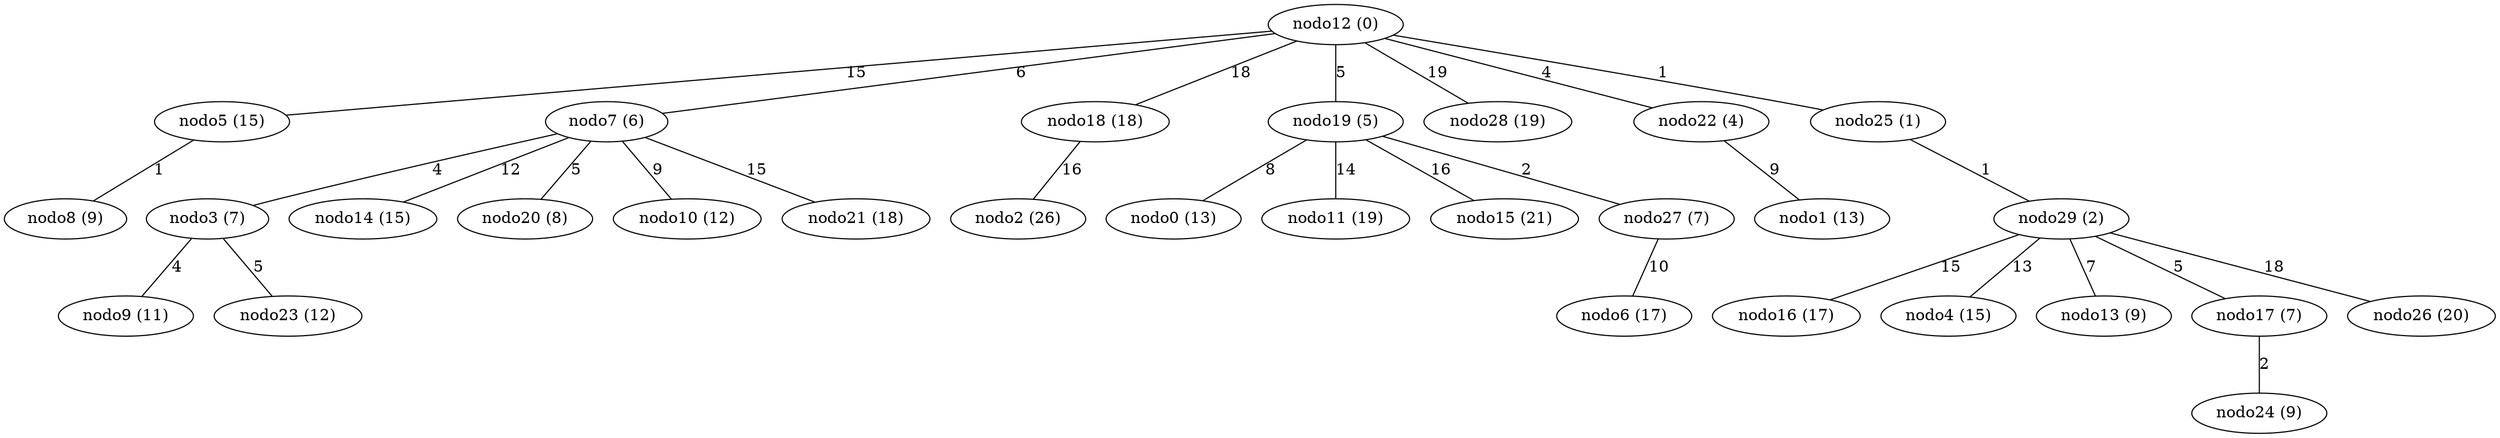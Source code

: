 graph X {
 12 [label="nodo12 (0)"];
 5 [label="nodo5 (15)"];
 7 [label="nodo7 (6)"];
 18 [label="nodo18 (18)"];
 19 [label="nodo19 (5)"];
 28 [label="nodo28 (19)"];
 22 [label="nodo22 (4)"];
 25 [label="nodo25 (1)"];
 29 [label="nodo29 (2)"];
 16 [label="nodo16 (17)"];
 4 [label="nodo4 (15)"];
 13 [label="nodo13 (9)"];
 17 [label="nodo17 (7)"];
 26 [label="nodo26 (20)"];
 3 [label="nodo3 (7)"];
 14 [label="nodo14 (15)"];
 20 [label="nodo20 (8)"];
 10 [label="nodo10 (12)"];
 21 [label="nodo21 (18)"];
 1 [label="nodo1 (13)"];
 0 [label="nodo0 (13)"];
 11 [label="nodo11 (19)"];
 15 [label="nodo15 (21)"];
 27 [label="nodo27 (7)"];
 9 [label="nodo9 (11)"];
 23 [label="nodo23 (12)"];
 24 [label="nodo24 (9)"];
 6 [label="nodo6 (17)"];
 8 [label="nodo8 (9)"];
 2 [label="nodo2 (26)"];
  12 -- 5  [label="15"];
  12 -- 7  [label="6"];
  12 -- 18  [label="18"];
  12 -- 19  [label="5"];
  12 -- 28  [label="19"];
  12 -- 22  [label="4"];
  12 -- 25  [label="1"];
  25 -- 29  [label="1"];
  29 -- 16  [label="15"];
  29 -- 4  [label="13"];
  29 -- 13  [label="7"];
  29 -- 17  [label="5"];
  29 -- 26  [label="18"];
  7 -- 3  [label="4"];
  7 -- 14  [label="12"];
  7 -- 20  [label="5"];
  7 -- 10  [label="9"];
  7 -- 21  [label="15"];
  22 -- 1  [label="9"];
  19 -- 0  [label="8"];
  19 -- 11  [label="14"];
  19 -- 15  [label="16"];
  19 -- 27  [label="2"];
  3 -- 9  [label="4"];
  3 -- 23  [label="5"];
  17 -- 24  [label="2"];
  27 -- 6  [label="10"];
  5 -- 8  [label="1"];
  18 -- 2  [label="16"];
}
